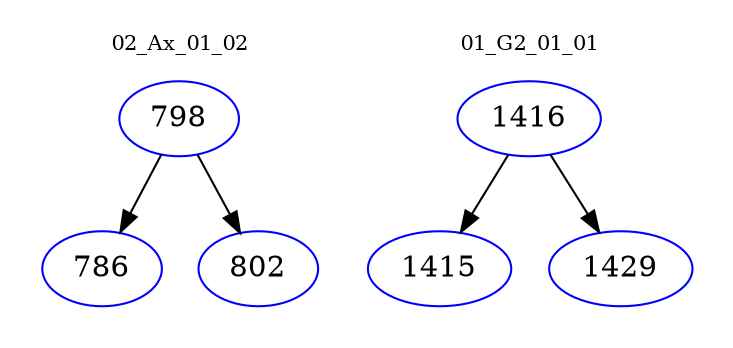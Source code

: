 digraph{
subgraph cluster_0 {
color = white
label = "02_Ax_01_02";
fontsize=10;
T0_798 [label="798", color="blue"]
T0_798 -> T0_786 [color="black"]
T0_786 [label="786", color="blue"]
T0_798 -> T0_802 [color="black"]
T0_802 [label="802", color="blue"]
}
subgraph cluster_1 {
color = white
label = "01_G2_01_01";
fontsize=10;
T1_1416 [label="1416", color="blue"]
T1_1416 -> T1_1415 [color="black"]
T1_1415 [label="1415", color="blue"]
T1_1416 -> T1_1429 [color="black"]
T1_1429 [label="1429", color="blue"]
}
}
